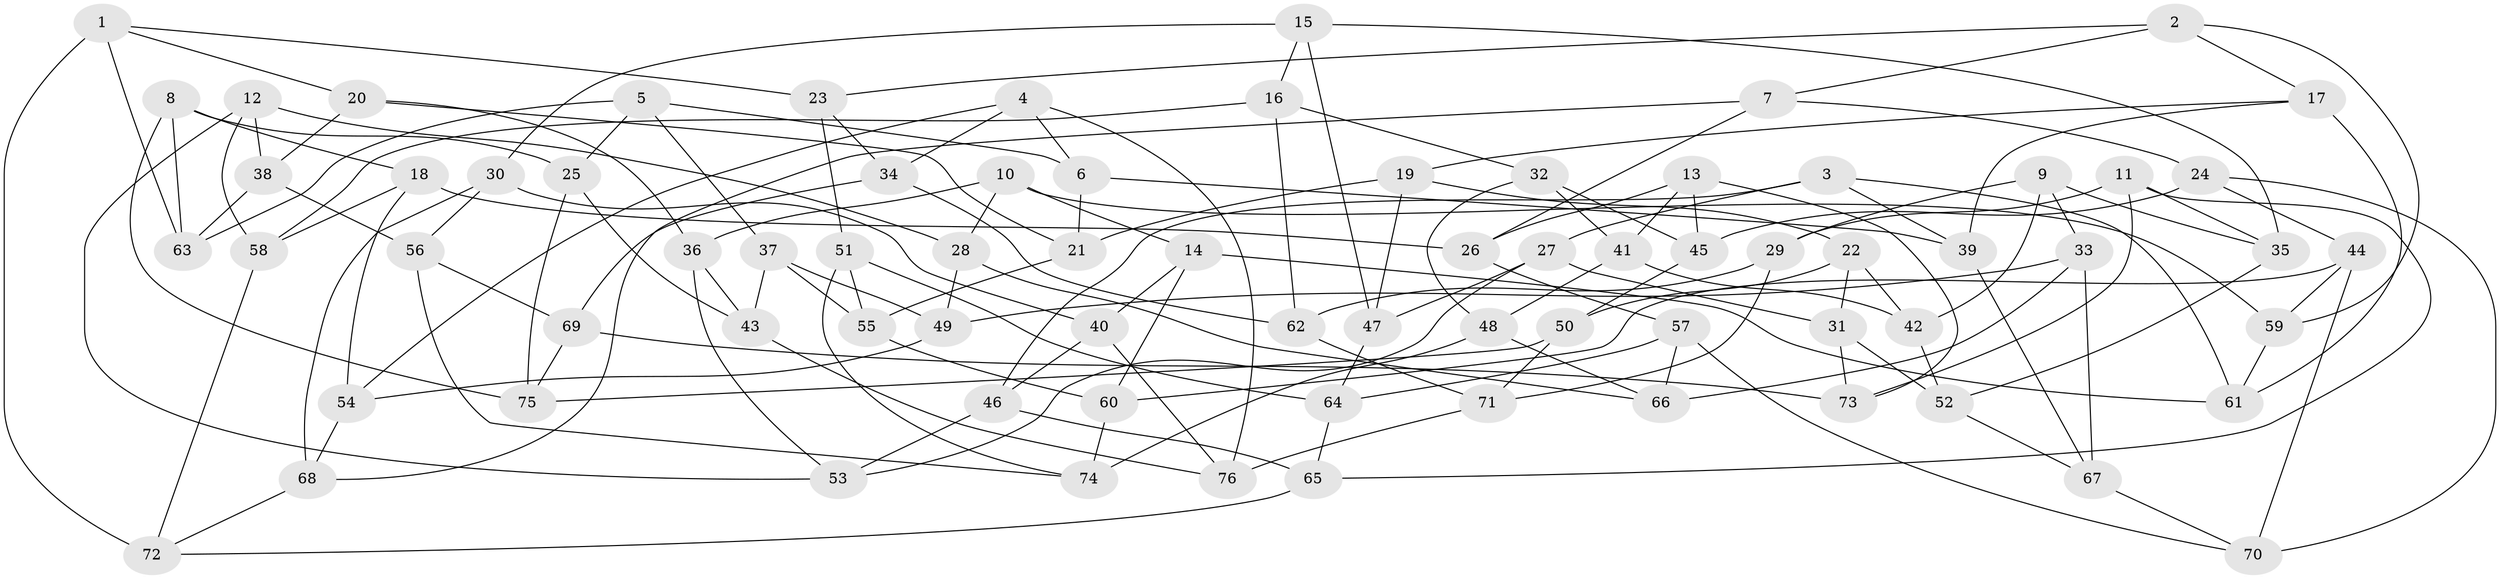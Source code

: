 // coarse degree distribution, {6: 0.41304347826086957, 5: 0.2391304347826087, 4: 0.32608695652173914, 3: 0.021739130434782608}
// Generated by graph-tools (version 1.1) at 2025/42/03/06/25 10:42:17]
// undirected, 76 vertices, 152 edges
graph export_dot {
graph [start="1"]
  node [color=gray90,style=filled];
  1;
  2;
  3;
  4;
  5;
  6;
  7;
  8;
  9;
  10;
  11;
  12;
  13;
  14;
  15;
  16;
  17;
  18;
  19;
  20;
  21;
  22;
  23;
  24;
  25;
  26;
  27;
  28;
  29;
  30;
  31;
  32;
  33;
  34;
  35;
  36;
  37;
  38;
  39;
  40;
  41;
  42;
  43;
  44;
  45;
  46;
  47;
  48;
  49;
  50;
  51;
  52;
  53;
  54;
  55;
  56;
  57;
  58;
  59;
  60;
  61;
  62;
  63;
  64;
  65;
  66;
  67;
  68;
  69;
  70;
  71;
  72;
  73;
  74;
  75;
  76;
  1 -- 23;
  1 -- 20;
  1 -- 72;
  1 -- 63;
  2 -- 59;
  2 -- 17;
  2 -- 7;
  2 -- 23;
  3 -- 61;
  3 -- 27;
  3 -- 39;
  3 -- 46;
  4 -- 76;
  4 -- 34;
  4 -- 6;
  4 -- 54;
  5 -- 37;
  5 -- 6;
  5 -- 63;
  5 -- 25;
  6 -- 39;
  6 -- 21;
  7 -- 68;
  7 -- 26;
  7 -- 24;
  8 -- 75;
  8 -- 25;
  8 -- 63;
  8 -- 18;
  9 -- 42;
  9 -- 33;
  9 -- 29;
  9 -- 35;
  10 -- 28;
  10 -- 59;
  10 -- 36;
  10 -- 14;
  11 -- 65;
  11 -- 35;
  11 -- 73;
  11 -- 29;
  12 -- 28;
  12 -- 38;
  12 -- 58;
  12 -- 53;
  13 -- 45;
  13 -- 41;
  13 -- 26;
  13 -- 73;
  14 -- 60;
  14 -- 61;
  14 -- 40;
  15 -- 35;
  15 -- 30;
  15 -- 47;
  15 -- 16;
  16 -- 32;
  16 -- 62;
  16 -- 58;
  17 -- 19;
  17 -- 61;
  17 -- 39;
  18 -- 26;
  18 -- 54;
  18 -- 58;
  19 -- 21;
  19 -- 47;
  19 -- 22;
  20 -- 38;
  20 -- 36;
  20 -- 21;
  21 -- 55;
  22 -- 42;
  22 -- 31;
  22 -- 50;
  23 -- 34;
  23 -- 51;
  24 -- 70;
  24 -- 45;
  24 -- 44;
  25 -- 43;
  25 -- 75;
  26 -- 57;
  27 -- 47;
  27 -- 31;
  27 -- 53;
  28 -- 49;
  28 -- 66;
  29 -- 71;
  29 -- 62;
  30 -- 56;
  30 -- 68;
  30 -- 40;
  31 -- 73;
  31 -- 52;
  32 -- 48;
  32 -- 45;
  32 -- 41;
  33 -- 49;
  33 -- 67;
  33 -- 66;
  34 -- 69;
  34 -- 62;
  35 -- 52;
  36 -- 43;
  36 -- 53;
  37 -- 43;
  37 -- 55;
  37 -- 49;
  38 -- 56;
  38 -- 63;
  39 -- 67;
  40 -- 46;
  40 -- 76;
  41 -- 42;
  41 -- 48;
  42 -- 52;
  43 -- 76;
  44 -- 60;
  44 -- 70;
  44 -- 59;
  45 -- 50;
  46 -- 65;
  46 -- 53;
  47 -- 64;
  48 -- 66;
  48 -- 74;
  49 -- 54;
  50 -- 71;
  50 -- 75;
  51 -- 74;
  51 -- 64;
  51 -- 55;
  52 -- 67;
  54 -- 68;
  55 -- 60;
  56 -- 74;
  56 -- 69;
  57 -- 70;
  57 -- 64;
  57 -- 66;
  58 -- 72;
  59 -- 61;
  60 -- 74;
  62 -- 71;
  64 -- 65;
  65 -- 72;
  67 -- 70;
  68 -- 72;
  69 -- 75;
  69 -- 73;
  71 -- 76;
}
